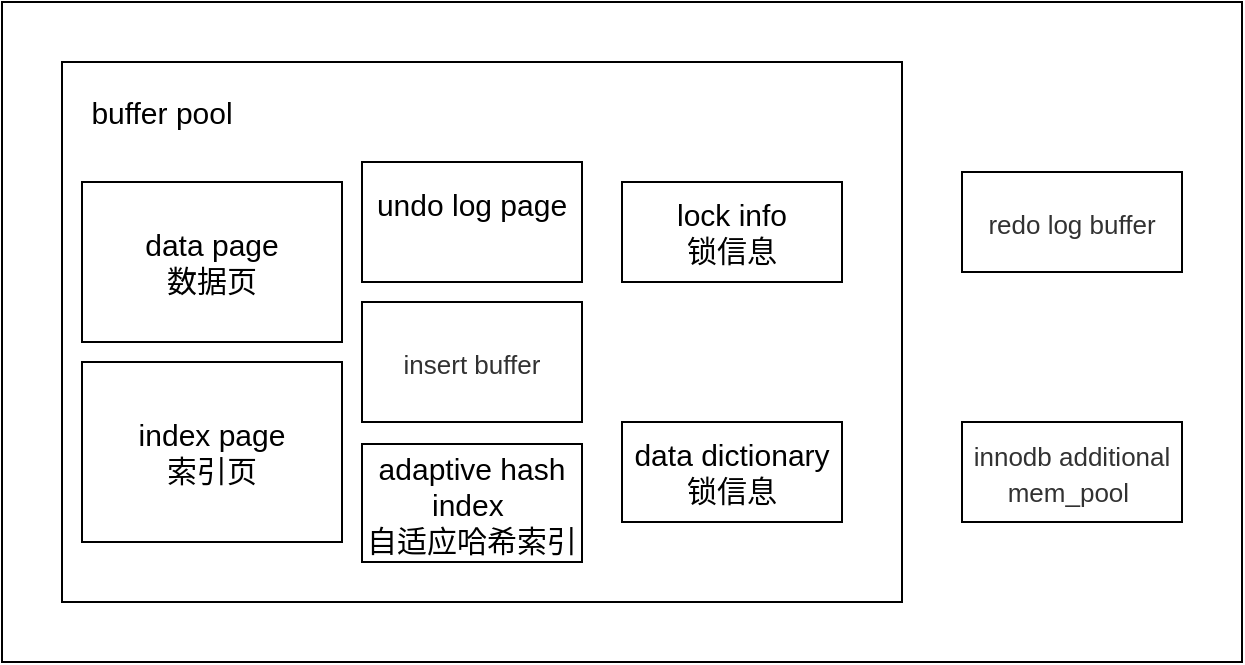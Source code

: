 <mxfile version="16.0.0" type="github">
  <diagram id="DAhJHyPbjhw9XQvxDux5" name="Page-1">
    <mxGraphModel dx="942" dy="582" grid="1" gridSize="10" guides="1" tooltips="1" connect="1" arrows="1" fold="1" page="1" pageScale="1" pageWidth="1169" pageHeight="1654" math="0" shadow="0">
      <root>
        <mxCell id="0" />
        <mxCell id="1" parent="0" />
        <mxCell id="AaE6GnHkr7WIysMyvK4L-2" value="" style="rounded=0;whiteSpace=wrap;html=1;" vertex="1" parent="1">
          <mxGeometry x="80" y="80" width="620" height="330" as="geometry" />
        </mxCell>
        <mxCell id="AaE6GnHkr7WIysMyvK4L-3" value="" style="rounded=0;whiteSpace=wrap;html=1;" vertex="1" parent="1">
          <mxGeometry x="110" y="110" width="420" height="270" as="geometry" />
        </mxCell>
        <mxCell id="AaE6GnHkr7WIysMyvK4L-4" value="buffer pool" style="text;html=1;strokeColor=none;fillColor=none;align=center;verticalAlign=middle;whiteSpace=wrap;rounded=0;fontSize=15;" vertex="1" parent="1">
          <mxGeometry x="120" y="120" width="80" height="30" as="geometry" />
        </mxCell>
        <mxCell id="AaE6GnHkr7WIysMyvK4L-5" value="&lt;div class=&quot;mind-clipboard&quot;&gt;data page&lt;div&gt;数据页&lt;/div&gt;&lt;/div&gt;" style="rounded=0;whiteSpace=wrap;html=1;fontSize=15;" vertex="1" parent="1">
          <mxGeometry x="120" y="170" width="130" height="80" as="geometry" />
        </mxCell>
        <mxCell id="AaE6GnHkr7WIysMyvK4L-6" value="&lt;div class=&quot;mind-clipboard&quot;&gt;&lt;div class=&quot;mind-clipboard&quot;&gt;index page&lt;div&gt;索引页&lt;/div&gt;&lt;/div&gt;&lt;/div&gt;" style="rounded=0;whiteSpace=wrap;html=1;fontSize=15;" vertex="1" parent="1">
          <mxGeometry x="120" y="260" width="130" height="90" as="geometry" />
        </mxCell>
        <mxCell id="AaE6GnHkr7WIysMyvK4L-7" value="&lt;div class=&quot;mind-clipboard&quot;&gt;undo log page&lt;div&gt;&lt;br&gt;&lt;/div&gt;&lt;/div&gt;" style="rounded=0;whiteSpace=wrap;html=1;fontSize=15;" vertex="1" parent="1">
          <mxGeometry x="260" y="160" width="110" height="60" as="geometry" />
        </mxCell>
        <mxCell id="AaE6GnHkr7WIysMyvK4L-8" value="&lt;span style=&quot;color: rgb(50 , 50 , 50) ; font-size: 13px ; background-color: rgba(255 , 255 , 255 , 0.01)&quot;&gt;insert buffer&lt;/span&gt;" style="rounded=0;whiteSpace=wrap;html=1;fontSize=15;" vertex="1" parent="1">
          <mxGeometry x="260" y="230" width="110" height="60" as="geometry" />
        </mxCell>
        <mxCell id="AaE6GnHkr7WIysMyvK4L-9" value="&lt;div class=&quot;mind-clipboard&quot;&gt;adaptive hash index&amp;nbsp;&lt;div&gt;自适应哈希索引&lt;/div&gt;&lt;/div&gt;" style="rounded=0;whiteSpace=wrap;html=1;fontSize=15;" vertex="1" parent="1">
          <mxGeometry x="260" y="301" width="110" height="59" as="geometry" />
        </mxCell>
        <mxCell id="AaE6GnHkr7WIysMyvK4L-10" value="&lt;div class=&quot;mind-clipboard&quot;&gt;lock info&lt;div&gt;锁信息&lt;/div&gt;&lt;/div&gt;" style="rounded=0;whiteSpace=wrap;html=1;fontSize=15;" vertex="1" parent="1">
          <mxGeometry x="390" y="170" width="110" height="50" as="geometry" />
        </mxCell>
        <mxCell id="AaE6GnHkr7WIysMyvK4L-11" value="&lt;div class=&quot;mind-clipboard&quot;&gt;&lt;div&gt;data dictionary&lt;/div&gt;&lt;div&gt;锁信息&lt;/div&gt;&lt;/div&gt;" style="rounded=0;whiteSpace=wrap;html=1;fontSize=15;" vertex="1" parent="1">
          <mxGeometry x="390" y="290" width="110" height="50" as="geometry" />
        </mxCell>
        <mxCell id="AaE6GnHkr7WIysMyvK4L-12" value="&lt;div class=&quot;mind-clipboard&quot;&gt;&lt;span style=&quot;color: rgb(50 , 50 , 50) ; font-size: 13px ; background-color: rgba(255 , 255 , 255 , 0.01)&quot;&gt;redo log buffer&lt;/span&gt;&lt;br&gt;&lt;/div&gt;" style="rounded=0;whiteSpace=wrap;html=1;fontSize=15;" vertex="1" parent="1">
          <mxGeometry x="560" y="165" width="110" height="50" as="geometry" />
        </mxCell>
        <mxCell id="AaE6GnHkr7WIysMyvK4L-13" value="&lt;div class=&quot;mind-clipboard&quot;&gt;&lt;span style=&quot;color: rgb(50 , 50 , 50) ; font-size: 13px ; background-color: rgba(255 , 255 , 255 , 0.01)&quot;&gt;innodb additional mem_pool&amp;nbsp;&lt;/span&gt;&lt;br&gt;&lt;/div&gt;" style="rounded=0;whiteSpace=wrap;html=1;fontSize=15;" vertex="1" parent="1">
          <mxGeometry x="560" y="290" width="110" height="50" as="geometry" />
        </mxCell>
      </root>
    </mxGraphModel>
  </diagram>
</mxfile>
